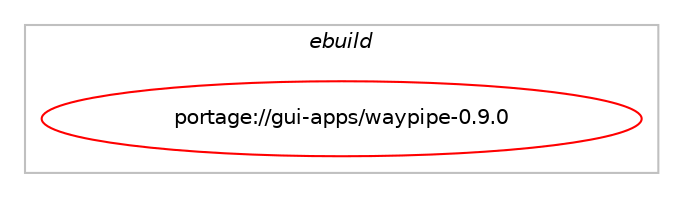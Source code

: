 digraph prolog {

# *************
# Graph options
# *************

newrank=true;
concentrate=true;
compound=true;
graph [rankdir=LR,fontname=Helvetica,fontsize=10,ranksep=1.5];#, ranksep=2.5, nodesep=0.2];
edge  [arrowhead=vee];
node  [fontname=Helvetica,fontsize=10];

# **********
# The ebuild
# **********

subgraph cluster_leftcol {
color=gray;
label=<<i>ebuild</i>>;
id [label="portage://gui-apps/waypipe-0.9.0", color=red, width=4, href="../gui-apps/waypipe-0.9.0.svg"];
}

# ****************
# The dependencies
# ****************

subgraph cluster_midcol {
color=gray;
label=<<i>dependencies</i>>;
subgraph cluster_compile {
fillcolor="#eeeeee";
style=filled;
label=<<i>compile</i>>;
# *** BEGIN UNKNOWN DEPENDENCY TYPE (TODO) ***
# id -> equal(use_conditional_group(positive,dmabuf,portage://gui-apps/waypipe-0.9.0,[package_dependency(portage://gui-apps/waypipe-0.9.0,install,no,media-libs,mesa,none,[,,],[],[use(enable(gbm),positive),use(optenable(vaapi),none),use(enable(wayland),none)]),package_dependency(portage://gui-apps/waypipe-0.9.0,install,no,x11-libs,libdrm,none,[,,],[],[])]))
# *** END UNKNOWN DEPENDENCY TYPE (TODO) ***

# *** BEGIN UNKNOWN DEPENDENCY TYPE (TODO) ***
# id -> equal(use_conditional_group(positive,ffmpeg,portage://gui-apps/waypipe-0.9.0,[package_dependency(portage://gui-apps/waypipe-0.9.0,install,no,media-video,ffmpeg,none,[,,],[],[use(enable(x264),none),use(optenable(vaapi),none)])]))
# *** END UNKNOWN DEPENDENCY TYPE (TODO) ***

# *** BEGIN UNKNOWN DEPENDENCY TYPE (TODO) ***
# id -> equal(use_conditional_group(positive,lz4,portage://gui-apps/waypipe-0.9.0,[package_dependency(portage://gui-apps/waypipe-0.9.0,install,no,app-arch,lz4,none,[,,],[],[])]))
# *** END UNKNOWN DEPENDENCY TYPE (TODO) ***

# *** BEGIN UNKNOWN DEPENDENCY TYPE (TODO) ***
# id -> equal(use_conditional_group(positive,systemtap,portage://gui-apps/waypipe-0.9.0,[package_dependency(portage://gui-apps/waypipe-0.9.0,install,no,dev-debug,systemtap,none,[,,],[],[])]))
# *** END UNKNOWN DEPENDENCY TYPE (TODO) ***

# *** BEGIN UNKNOWN DEPENDENCY TYPE (TODO) ***
# id -> equal(use_conditional_group(positive,vaapi,portage://gui-apps/waypipe-0.9.0,[package_dependency(portage://gui-apps/waypipe-0.9.0,install,no,media-libs,libva,none,[,,],[],[use(enable(drm),positive),use(enable(wayland),none)])]))
# *** END UNKNOWN DEPENDENCY TYPE (TODO) ***

# *** BEGIN UNKNOWN DEPENDENCY TYPE (TODO) ***
# id -> equal(use_conditional_group(positive,zstd,portage://gui-apps/waypipe-0.9.0,[package_dependency(portage://gui-apps/waypipe-0.9.0,install,no,app-arch,zstd,none,[,,],[],[])]))
# *** END UNKNOWN DEPENDENCY TYPE (TODO) ***

}
subgraph cluster_compileandrun {
fillcolor="#eeeeee";
style=filled;
label=<<i>compile and run</i>>;
}
subgraph cluster_run {
fillcolor="#eeeeee";
style=filled;
label=<<i>run</i>>;
# *** BEGIN UNKNOWN DEPENDENCY TYPE (TODO) ***
# id -> equal(use_conditional_group(positive,dmabuf,portage://gui-apps/waypipe-0.9.0,[package_dependency(portage://gui-apps/waypipe-0.9.0,run,no,media-libs,mesa,none,[,,],[],[use(enable(gbm),positive),use(optenable(vaapi),none),use(enable(wayland),none)]),package_dependency(portage://gui-apps/waypipe-0.9.0,run,no,x11-libs,libdrm,none,[,,],[],[])]))
# *** END UNKNOWN DEPENDENCY TYPE (TODO) ***

# *** BEGIN UNKNOWN DEPENDENCY TYPE (TODO) ***
# id -> equal(use_conditional_group(positive,ffmpeg,portage://gui-apps/waypipe-0.9.0,[package_dependency(portage://gui-apps/waypipe-0.9.0,run,no,media-video,ffmpeg,none,[,,],[],[use(enable(x264),none),use(optenable(vaapi),none)])]))
# *** END UNKNOWN DEPENDENCY TYPE (TODO) ***

# *** BEGIN UNKNOWN DEPENDENCY TYPE (TODO) ***
# id -> equal(use_conditional_group(positive,lz4,portage://gui-apps/waypipe-0.9.0,[package_dependency(portage://gui-apps/waypipe-0.9.0,run,no,app-arch,lz4,none,[,,],[],[])]))
# *** END UNKNOWN DEPENDENCY TYPE (TODO) ***

# *** BEGIN UNKNOWN DEPENDENCY TYPE (TODO) ***
# id -> equal(use_conditional_group(positive,systemtap,portage://gui-apps/waypipe-0.9.0,[package_dependency(portage://gui-apps/waypipe-0.9.0,run,no,dev-debug,systemtap,none,[,,],[],[])]))
# *** END UNKNOWN DEPENDENCY TYPE (TODO) ***

# *** BEGIN UNKNOWN DEPENDENCY TYPE (TODO) ***
# id -> equal(use_conditional_group(positive,vaapi,portage://gui-apps/waypipe-0.9.0,[package_dependency(portage://gui-apps/waypipe-0.9.0,run,no,media-libs,libva,none,[,,],[],[use(enable(drm),positive),use(enable(wayland),none)])]))
# *** END UNKNOWN DEPENDENCY TYPE (TODO) ***

# *** BEGIN UNKNOWN DEPENDENCY TYPE (TODO) ***
# id -> equal(use_conditional_group(positive,zstd,portage://gui-apps/waypipe-0.9.0,[package_dependency(portage://gui-apps/waypipe-0.9.0,run,no,app-arch,zstd,none,[,,],[],[])]))
# *** END UNKNOWN DEPENDENCY TYPE (TODO) ***

}
}

# **************
# The candidates
# **************

subgraph cluster_choices {
rank=same;
color=gray;
label=<<i>candidates</i>>;

}

}
